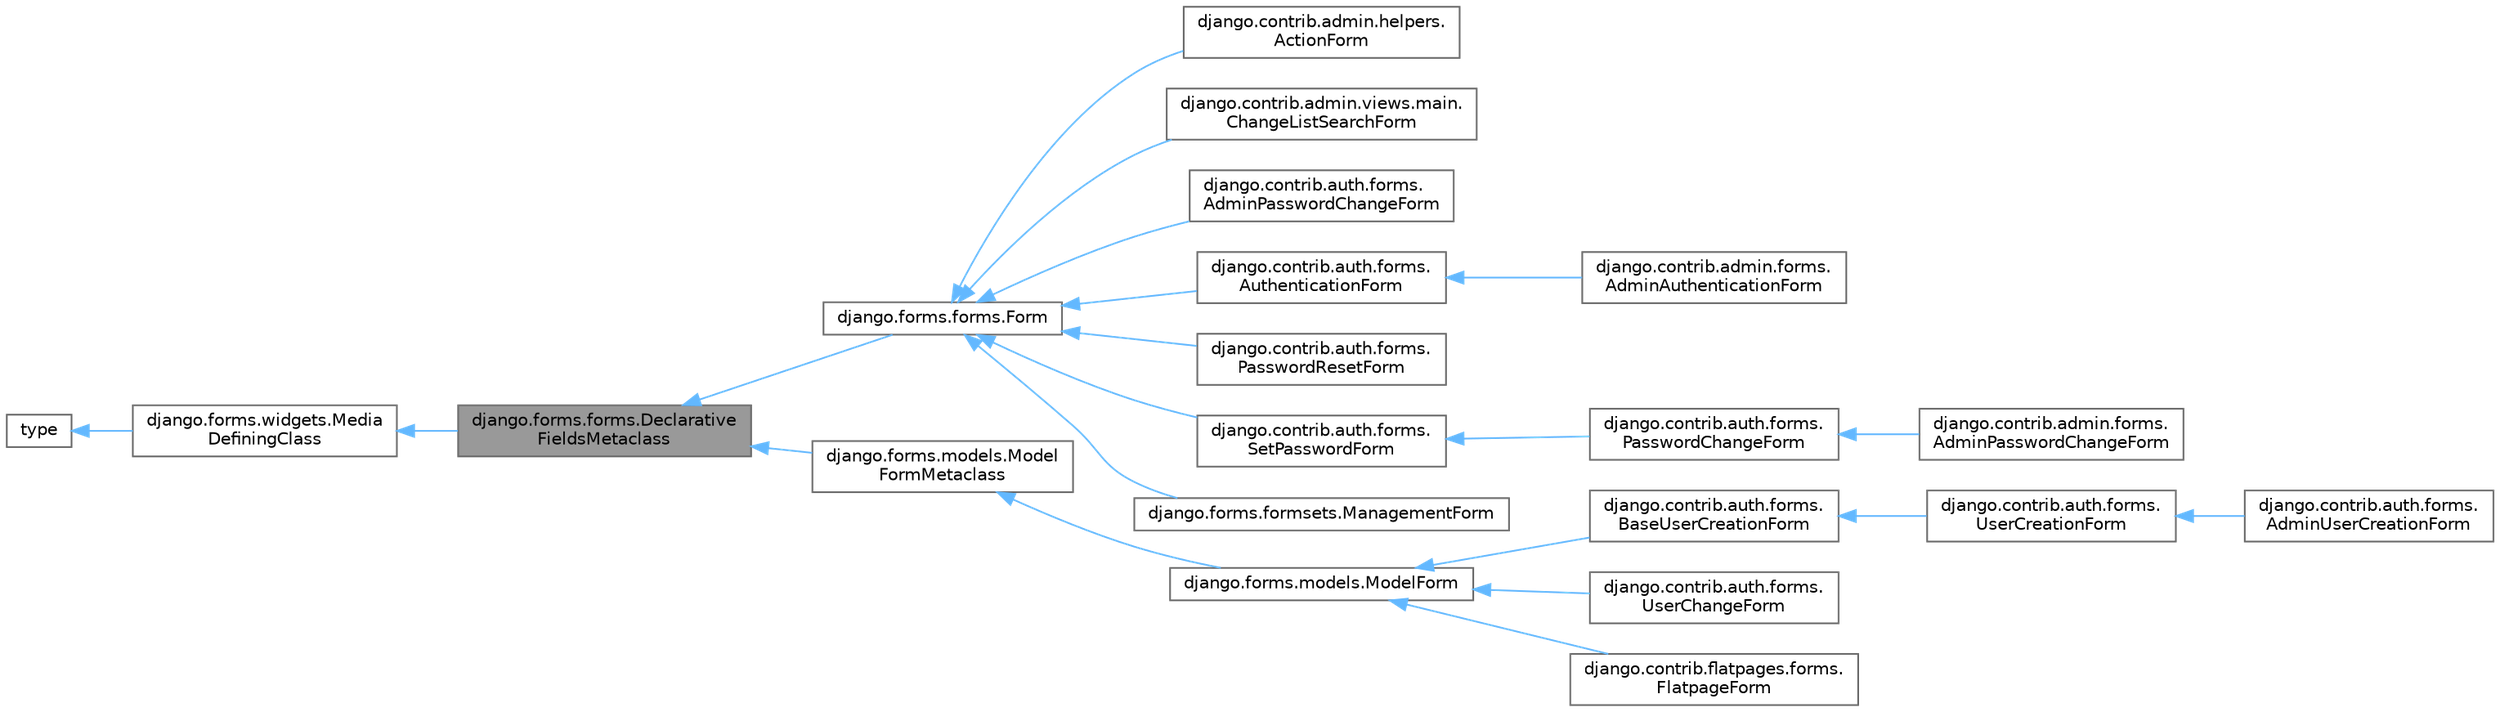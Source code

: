 digraph "django.forms.forms.DeclarativeFieldsMetaclass"
{
 // LATEX_PDF_SIZE
  bgcolor="transparent";
  edge [fontname=Helvetica,fontsize=10,labelfontname=Helvetica,labelfontsize=10];
  node [fontname=Helvetica,fontsize=10,shape=box,height=0.2,width=0.4];
  rankdir="LR";
  Node1 [id="Node000001",label="django.forms.forms.Declarative\lFieldsMetaclass",height=0.2,width=0.4,color="gray40", fillcolor="grey60", style="filled", fontcolor="black",tooltip=" "];
  Node2 -> Node1 [id="edge21_Node000001_Node000002",dir="back",color="steelblue1",style="solid",tooltip=" "];
  Node2 [id="Node000002",label="django.forms.widgets.Media\lDefiningClass",height=0.2,width=0.4,color="gray40", fillcolor="white", style="filled",URL="$classdjango_1_1forms_1_1widgets_1_1MediaDefiningClass.html",tooltip=" "];
  Node3 -> Node2 [id="edge22_Node000002_Node000003",dir="back",color="steelblue1",style="solid",tooltip=" "];
  Node3 [id="Node000003",label="type",height=0.2,width=0.4,color="gray40", fillcolor="white", style="filled",tooltip=" "];
  Node1 -> Node4 [id="edge23_Node000001_Node000004",dir="back",color="steelblue1",style="solid",tooltip=" "];
  Node4 [id="Node000004",label="django.forms.forms.Form",height=0.2,width=0.4,color="gray40", fillcolor="white", style="filled",URL="$classdjango_1_1forms_1_1forms_1_1Form.html",tooltip=" "];
  Node4 -> Node5 [id="edge24_Node000004_Node000005",dir="back",color="steelblue1",style="solid",tooltip=" "];
  Node5 [id="Node000005",label="django.contrib.admin.helpers.\lActionForm",height=0.2,width=0.4,color="gray40", fillcolor="white", style="filled",URL="$classdjango_1_1contrib_1_1admin_1_1helpers_1_1ActionForm.html",tooltip=" "];
  Node4 -> Node6 [id="edge25_Node000004_Node000006",dir="back",color="steelblue1",style="solid",tooltip=" "];
  Node6 [id="Node000006",label="django.contrib.admin.views.main.\lChangeListSearchForm",height=0.2,width=0.4,color="gray40", fillcolor="white", style="filled",URL="$classdjango_1_1contrib_1_1admin_1_1views_1_1main_1_1ChangeListSearchForm.html",tooltip=" "];
  Node4 -> Node7 [id="edge26_Node000004_Node000007",dir="back",color="steelblue1",style="solid",tooltip=" "];
  Node7 [id="Node000007",label="django.contrib.auth.forms.\lAdminPasswordChangeForm",height=0.2,width=0.4,color="gray40", fillcolor="white", style="filled",URL="$classdjango_1_1contrib_1_1auth_1_1forms_1_1AdminPasswordChangeForm.html",tooltip=" "];
  Node4 -> Node8 [id="edge27_Node000004_Node000008",dir="back",color="steelblue1",style="solid",tooltip=" "];
  Node8 [id="Node000008",label="django.contrib.auth.forms.\lAuthenticationForm",height=0.2,width=0.4,color="gray40", fillcolor="white", style="filled",URL="$classdjango_1_1contrib_1_1auth_1_1forms_1_1AuthenticationForm.html",tooltip=" "];
  Node8 -> Node9 [id="edge28_Node000008_Node000009",dir="back",color="steelblue1",style="solid",tooltip=" "];
  Node9 [id="Node000009",label="django.contrib.admin.forms.\lAdminAuthenticationForm",height=0.2,width=0.4,color="gray40", fillcolor="white", style="filled",URL="$classdjango_1_1contrib_1_1admin_1_1forms_1_1AdminAuthenticationForm.html",tooltip=" "];
  Node4 -> Node10 [id="edge29_Node000004_Node000010",dir="back",color="steelblue1",style="solid",tooltip=" "];
  Node10 [id="Node000010",label="django.contrib.auth.forms.\lPasswordResetForm",height=0.2,width=0.4,color="gray40", fillcolor="white", style="filled",URL="$classdjango_1_1contrib_1_1auth_1_1forms_1_1PasswordResetForm.html",tooltip=" "];
  Node4 -> Node11 [id="edge30_Node000004_Node000011",dir="back",color="steelblue1",style="solid",tooltip=" "];
  Node11 [id="Node000011",label="django.contrib.auth.forms.\lSetPasswordForm",height=0.2,width=0.4,color="gray40", fillcolor="white", style="filled",URL="$classdjango_1_1contrib_1_1auth_1_1forms_1_1SetPasswordForm.html",tooltip=" "];
  Node11 -> Node12 [id="edge31_Node000011_Node000012",dir="back",color="steelblue1",style="solid",tooltip=" "];
  Node12 [id="Node000012",label="django.contrib.auth.forms.\lPasswordChangeForm",height=0.2,width=0.4,color="gray40", fillcolor="white", style="filled",URL="$classdjango_1_1contrib_1_1auth_1_1forms_1_1PasswordChangeForm.html",tooltip=" "];
  Node12 -> Node13 [id="edge32_Node000012_Node000013",dir="back",color="steelblue1",style="solid",tooltip=" "];
  Node13 [id="Node000013",label="django.contrib.admin.forms.\lAdminPasswordChangeForm",height=0.2,width=0.4,color="gray40", fillcolor="white", style="filled",URL="$classdjango_1_1contrib_1_1admin_1_1forms_1_1AdminPasswordChangeForm.html",tooltip=" "];
  Node4 -> Node14 [id="edge33_Node000004_Node000014",dir="back",color="steelblue1",style="solid",tooltip=" "];
  Node14 [id="Node000014",label="django.forms.formsets.ManagementForm",height=0.2,width=0.4,color="gray40", fillcolor="white", style="filled",URL="$classdjango_1_1forms_1_1formsets_1_1ManagementForm.html",tooltip=" "];
  Node1 -> Node15 [id="edge34_Node000001_Node000015",dir="back",color="steelblue1",style="solid",tooltip=" "];
  Node15 [id="Node000015",label="django.forms.models.Model\lFormMetaclass",height=0.2,width=0.4,color="gray40", fillcolor="white", style="filled",URL="$classdjango_1_1forms_1_1models_1_1ModelFormMetaclass.html",tooltip=" "];
  Node15 -> Node16 [id="edge35_Node000015_Node000016",dir="back",color="steelblue1",style="solid",tooltip=" "];
  Node16 [id="Node000016",label="django.forms.models.ModelForm",height=0.2,width=0.4,color="gray40", fillcolor="white", style="filled",URL="$classdjango_1_1forms_1_1models_1_1ModelForm.html",tooltip=" "];
  Node16 -> Node17 [id="edge36_Node000016_Node000017",dir="back",color="steelblue1",style="solid",tooltip=" "];
  Node17 [id="Node000017",label="django.contrib.auth.forms.\lBaseUserCreationForm",height=0.2,width=0.4,color="gray40", fillcolor="white", style="filled",URL="$classdjango_1_1contrib_1_1auth_1_1forms_1_1BaseUserCreationForm.html",tooltip=" "];
  Node17 -> Node18 [id="edge37_Node000017_Node000018",dir="back",color="steelblue1",style="solid",tooltip=" "];
  Node18 [id="Node000018",label="django.contrib.auth.forms.\lUserCreationForm",height=0.2,width=0.4,color="gray40", fillcolor="white", style="filled",URL="$classdjango_1_1contrib_1_1auth_1_1forms_1_1UserCreationForm.html",tooltip=" "];
  Node18 -> Node19 [id="edge38_Node000018_Node000019",dir="back",color="steelblue1",style="solid",tooltip=" "];
  Node19 [id="Node000019",label="django.contrib.auth.forms.\lAdminUserCreationForm",height=0.2,width=0.4,color="gray40", fillcolor="white", style="filled",URL="$classdjango_1_1contrib_1_1auth_1_1forms_1_1AdminUserCreationForm.html",tooltip=" "];
  Node16 -> Node20 [id="edge39_Node000016_Node000020",dir="back",color="steelblue1",style="solid",tooltip=" "];
  Node20 [id="Node000020",label="django.contrib.auth.forms.\lUserChangeForm",height=0.2,width=0.4,color="gray40", fillcolor="white", style="filled",URL="$classdjango_1_1contrib_1_1auth_1_1forms_1_1UserChangeForm.html",tooltip=" "];
  Node16 -> Node21 [id="edge40_Node000016_Node000021",dir="back",color="steelblue1",style="solid",tooltip=" "];
  Node21 [id="Node000021",label="django.contrib.flatpages.forms.\lFlatpageForm",height=0.2,width=0.4,color="gray40", fillcolor="white", style="filled",URL="$classdjango_1_1contrib_1_1flatpages_1_1forms_1_1FlatpageForm.html",tooltip=" "];
}
